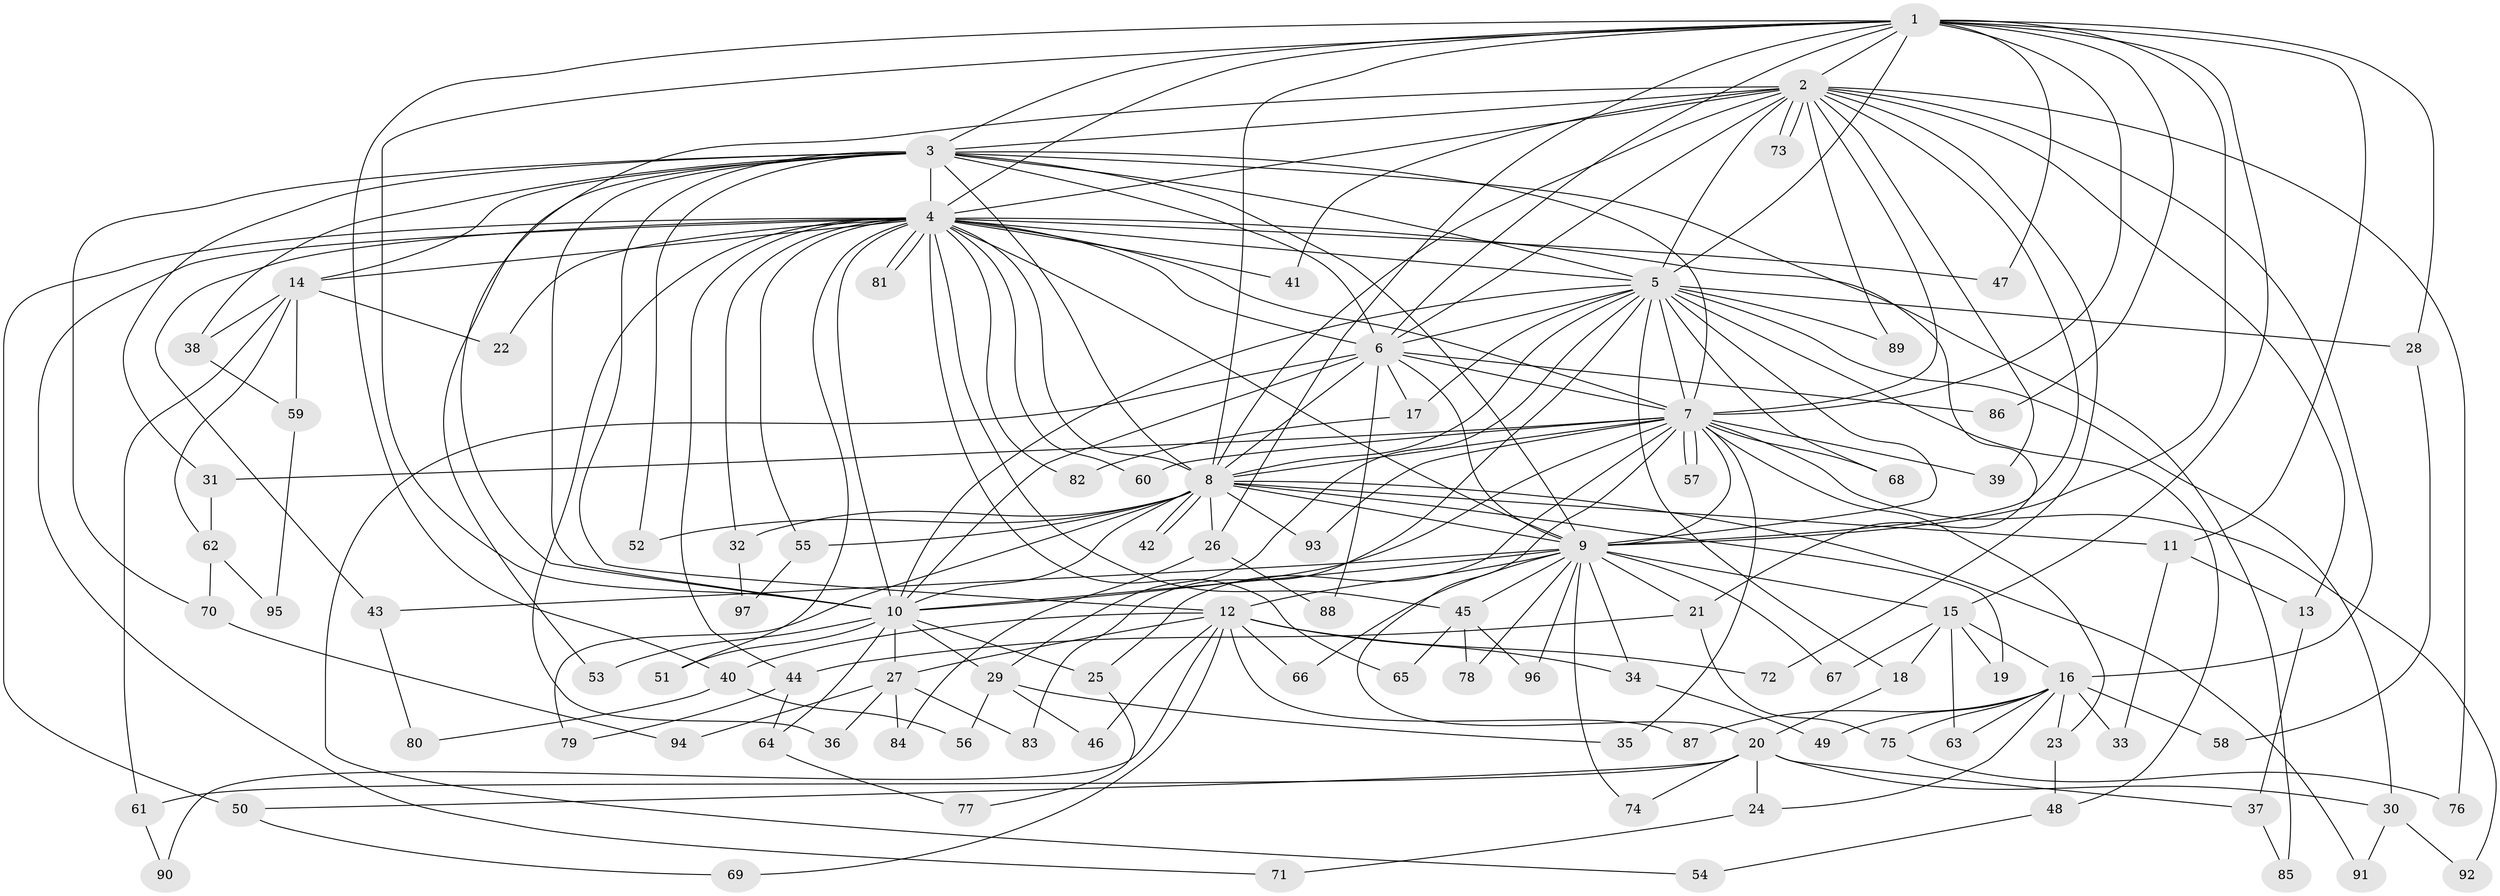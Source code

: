 // coarse degree distribution, {3: 0.16666666666666666, 9: 0.06666666666666667, 5: 0.06666666666666667, 10: 0.06666666666666667, 13: 0.13333333333333333, 4: 0.06666666666666667, 1: 0.13333333333333333, 2: 0.16666666666666666, 6: 0.03333333333333333, 15: 0.03333333333333333, 11: 0.03333333333333333, 7: 0.03333333333333333}
// Generated by graph-tools (version 1.1) at 2025/36/03/04/25 23:36:14]
// undirected, 97 vertices, 219 edges
graph export_dot {
  node [color=gray90,style=filled];
  1;
  2;
  3;
  4;
  5;
  6;
  7;
  8;
  9;
  10;
  11;
  12;
  13;
  14;
  15;
  16;
  17;
  18;
  19;
  20;
  21;
  22;
  23;
  24;
  25;
  26;
  27;
  28;
  29;
  30;
  31;
  32;
  33;
  34;
  35;
  36;
  37;
  38;
  39;
  40;
  41;
  42;
  43;
  44;
  45;
  46;
  47;
  48;
  49;
  50;
  51;
  52;
  53;
  54;
  55;
  56;
  57;
  58;
  59;
  60;
  61;
  62;
  63;
  64;
  65;
  66;
  67;
  68;
  69;
  70;
  71;
  72;
  73;
  74;
  75;
  76;
  77;
  78;
  79;
  80;
  81;
  82;
  83;
  84;
  85;
  86;
  87;
  88;
  89;
  90;
  91;
  92;
  93;
  94;
  95;
  96;
  97;
  1 -- 2;
  1 -- 3;
  1 -- 4;
  1 -- 5;
  1 -- 6;
  1 -- 7;
  1 -- 8;
  1 -- 9;
  1 -- 10;
  1 -- 11;
  1 -- 15;
  1 -- 26;
  1 -- 28;
  1 -- 40;
  1 -- 47;
  1 -- 86;
  2 -- 3;
  2 -- 4;
  2 -- 5;
  2 -- 6;
  2 -- 7;
  2 -- 8;
  2 -- 9;
  2 -- 10;
  2 -- 13;
  2 -- 16;
  2 -- 39;
  2 -- 41;
  2 -- 72;
  2 -- 73;
  2 -- 73;
  2 -- 76;
  2 -- 89;
  3 -- 4;
  3 -- 5;
  3 -- 6;
  3 -- 7;
  3 -- 8;
  3 -- 9;
  3 -- 10;
  3 -- 12;
  3 -- 14;
  3 -- 31;
  3 -- 38;
  3 -- 52;
  3 -- 53;
  3 -- 70;
  3 -- 85;
  4 -- 5;
  4 -- 6;
  4 -- 7;
  4 -- 8;
  4 -- 9;
  4 -- 10;
  4 -- 14;
  4 -- 21;
  4 -- 22;
  4 -- 32;
  4 -- 36;
  4 -- 41;
  4 -- 43;
  4 -- 44;
  4 -- 45;
  4 -- 47;
  4 -- 50;
  4 -- 51;
  4 -- 55;
  4 -- 60;
  4 -- 65;
  4 -- 71;
  4 -- 81;
  4 -- 81;
  4 -- 82;
  5 -- 6;
  5 -- 7;
  5 -- 8;
  5 -- 9;
  5 -- 10;
  5 -- 17;
  5 -- 18;
  5 -- 28;
  5 -- 29;
  5 -- 30;
  5 -- 48;
  5 -- 68;
  5 -- 83;
  5 -- 89;
  6 -- 7;
  6 -- 8;
  6 -- 9;
  6 -- 10;
  6 -- 17;
  6 -- 54;
  6 -- 86;
  6 -- 88;
  7 -- 8;
  7 -- 9;
  7 -- 10;
  7 -- 20;
  7 -- 23;
  7 -- 25;
  7 -- 31;
  7 -- 35;
  7 -- 39;
  7 -- 57;
  7 -- 57;
  7 -- 60;
  7 -- 68;
  7 -- 92;
  7 -- 93;
  8 -- 9;
  8 -- 10;
  8 -- 11;
  8 -- 19;
  8 -- 26;
  8 -- 32;
  8 -- 42;
  8 -- 42;
  8 -- 52;
  8 -- 55;
  8 -- 79;
  8 -- 91;
  8 -- 93;
  9 -- 10;
  9 -- 12;
  9 -- 15;
  9 -- 21;
  9 -- 34;
  9 -- 43;
  9 -- 45;
  9 -- 66;
  9 -- 67;
  9 -- 74;
  9 -- 78;
  9 -- 96;
  10 -- 25;
  10 -- 27;
  10 -- 29;
  10 -- 51;
  10 -- 53;
  10 -- 64;
  11 -- 13;
  11 -- 33;
  12 -- 27;
  12 -- 34;
  12 -- 40;
  12 -- 46;
  12 -- 66;
  12 -- 69;
  12 -- 72;
  12 -- 87;
  12 -- 90;
  13 -- 37;
  14 -- 22;
  14 -- 38;
  14 -- 59;
  14 -- 61;
  14 -- 62;
  15 -- 16;
  15 -- 18;
  15 -- 19;
  15 -- 63;
  15 -- 67;
  16 -- 23;
  16 -- 24;
  16 -- 33;
  16 -- 49;
  16 -- 58;
  16 -- 63;
  16 -- 75;
  16 -- 87;
  17 -- 82;
  18 -- 20;
  20 -- 24;
  20 -- 30;
  20 -- 37;
  20 -- 50;
  20 -- 61;
  20 -- 74;
  21 -- 44;
  21 -- 75;
  23 -- 48;
  24 -- 71;
  25 -- 77;
  26 -- 84;
  26 -- 88;
  27 -- 36;
  27 -- 83;
  27 -- 84;
  27 -- 94;
  28 -- 58;
  29 -- 35;
  29 -- 46;
  29 -- 56;
  30 -- 91;
  30 -- 92;
  31 -- 62;
  32 -- 97;
  34 -- 49;
  37 -- 85;
  38 -- 59;
  40 -- 56;
  40 -- 80;
  43 -- 80;
  44 -- 64;
  44 -- 79;
  45 -- 65;
  45 -- 78;
  45 -- 96;
  48 -- 54;
  50 -- 69;
  55 -- 97;
  59 -- 95;
  61 -- 90;
  62 -- 70;
  62 -- 95;
  64 -- 77;
  70 -- 94;
  75 -- 76;
}

